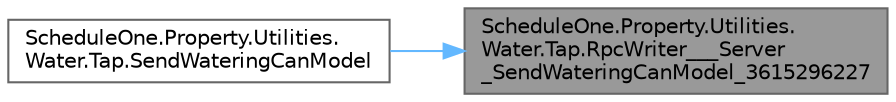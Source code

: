 digraph "ScheduleOne.Property.Utilities.Water.Tap.RpcWriter___Server_SendWateringCanModel_3615296227"
{
 // LATEX_PDF_SIZE
  bgcolor="transparent";
  edge [fontname=Helvetica,fontsize=10,labelfontname=Helvetica,labelfontsize=10];
  node [fontname=Helvetica,fontsize=10,shape=box,height=0.2,width=0.4];
  rankdir="RL";
  Node1 [id="Node000001",label="ScheduleOne.Property.Utilities.\lWater.Tap.RpcWriter___Server\l_SendWateringCanModel_3615296227",height=0.2,width=0.4,color="gray40", fillcolor="grey60", style="filled", fontcolor="black",tooltip=" "];
  Node1 -> Node2 [id="edge1_Node000001_Node000002",dir="back",color="steelblue1",style="solid",tooltip=" "];
  Node2 [id="Node000002",label="ScheduleOne.Property.Utilities.\lWater.Tap.SendWateringCanModel",height=0.2,width=0.4,color="grey40", fillcolor="white", style="filled",URL="$class_schedule_one_1_1_property_1_1_utilities_1_1_water_1_1_tap.html#aff49ed26a120a90653a8c3022d885bc8",tooltip=" "];
}
